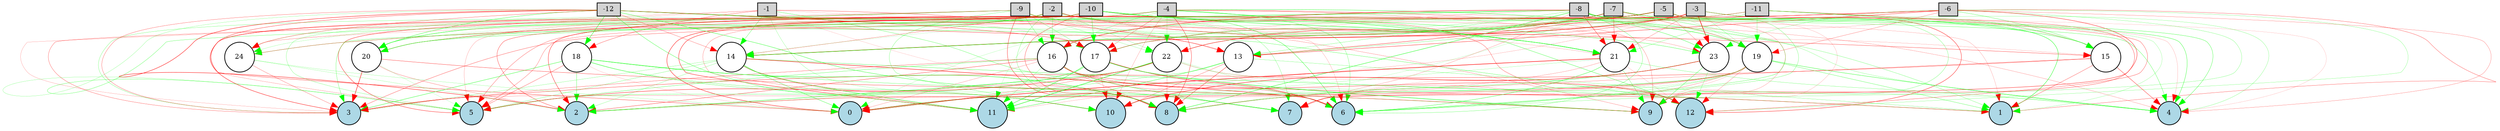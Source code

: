 digraph {
	node [fontsize=9 height=0.2 shape=circle width=0.2]
	-1 [fillcolor=lightgray shape=box style=filled]
	-2 [fillcolor=lightgray shape=box style=filled]
	-3 [fillcolor=lightgray shape=box style=filled]
	-4 [fillcolor=lightgray shape=box style=filled]
	-5 [fillcolor=lightgray shape=box style=filled]
	-6 [fillcolor=lightgray shape=box style=filled]
	-7 [fillcolor=lightgray shape=box style=filled]
	-8 [fillcolor=lightgray shape=box style=filled]
	-9 [fillcolor=lightgray shape=box style=filled]
	-10 [fillcolor=lightgray shape=box style=filled]
	-11 [fillcolor=lightgray shape=box style=filled]
	-12 [fillcolor=lightgray shape=box style=filled]
	0 [fillcolor=lightblue style=filled]
	1 [fillcolor=lightblue style=filled]
	2 [fillcolor=lightblue style=filled]
	3 [fillcolor=lightblue style=filled]
	4 [fillcolor=lightblue style=filled]
	5 [fillcolor=lightblue style=filled]
	6 [fillcolor=lightblue style=filled]
	7 [fillcolor=lightblue style=filled]
	8 [fillcolor=lightblue style=filled]
	9 [fillcolor=lightblue style=filled]
	10 [fillcolor=lightblue style=filled]
	11 [fillcolor=lightblue style=filled]
	12 [fillcolor=lightblue style=filled]
	13 [fillcolor=white style=filled]
	14 [fillcolor=white style=filled]
	15 [fillcolor=white style=filled]
	16 [fillcolor=white style=filled]
	17 [fillcolor=white style=filled]
	18 [fillcolor=white style=filled]
	19 [fillcolor=white style=filled]
	20 [fillcolor=white style=filled]
	21 [fillcolor=white style=filled]
	22 [fillcolor=white style=filled]
	23 [fillcolor=white style=filled]
	24 [fillcolor=white style=filled]
	-5 -> 19 [color=green penwidth=0.13696834938461627 style=solid]
	14 -> 2 [color=green penwidth=0.17870308398009213 style=solid]
	-1 -> 8 [color=green penwidth=0.16916830863404497 style=solid]
	14 -> 3 [color=green penwidth=0.1950646046805531 style=solid]
	-11 -> 5 [color=red penwidth=0.2501335525231737 style=solid]
	-2 -> 5 [color=red penwidth=0.18216383787768037 style=solid]
	-8 -> 1 [color=green penwidth=0.43267379746617884 style=solid]
	16 -> 0 [color=red penwidth=0.17754320582734534 style=solid]
	22 -> 8 [color=red penwidth=0.2009598144368005 style=solid]
	-7 -> 4 [color=green penwidth=0.31256335648131817 style=solid]
	14 -> 8 [color=red penwidth=0.2833181972797756 style=solid]
	-2 -> 9 [color=red penwidth=0.20994881106181723 style=solid]
	-6 -> 6 [color=green penwidth=0.20336083865110893 style=solid]
	-9 -> 10 [color=green penwidth=0.21823053600578912 style=solid]
	-4 -> 21 [color=green penwidth=0.42976586808515793 style=solid]
	-3 -> 2 [color=red penwidth=0.4260915371938434 style=solid]
	-8 -> 6 [color=green penwidth=0.2443902950005224 style=solid]
	17 -> 9 [color=green penwidth=0.518171664778577 style=solid]
	14 -> 11 [color=green penwidth=0.43348456542734004 style=solid]
	22 -> 0 [color=red penwidth=0.21836399127977296 style=solid]
	-12 -> 7 [color=green penwidth=0.37177080033380205 style=solid]
	21 -> 9 [color=green penwidth=0.2394085209832178 style=solid]
	-12 -> 14 [color=red penwidth=0.2362792695501522 style=solid]
	21 -> 4 [color=green penwidth=0.2205299622938845 style=solid]
	-11 -> 4 [color=red penwidth=0.13446762083133806 style=solid]
	18 -> 8 [color=green penwidth=0.443349996399358 style=solid]
	-5 -> 9 [color=green penwidth=0.22573276135909948 style=solid]
	24 -> 0 [color=green penwidth=0.16189312990368843 style=solid]
	-6 -> 15 [color=green penwidth=0.2691599098547651 style=solid]
	16 -> 7 [color=green penwidth=0.3486892297834717 style=solid]
	-3 -> 9 [color=red penwidth=0.32306145876667913 style=solid]
	23 -> 7 [color=red penwidth=0.123570873114754 style=solid]
	-6 -> 1 [color=red penwidth=0.27944784975321446 style=solid]
	-1 -> 18 [color=red penwidth=0.29322150032753974 style=solid]
	-11 -> 1 [color=green penwidth=0.16583391598806269 style=solid]
	21 -> 0 [color=red penwidth=0.6442532868974659 style=solid]
	-7 -> 5 [color=red penwidth=0.16191940512969044 style=solid]
	-12 -> 2 [color=red penwidth=0.4865521920620369 style=solid]
	14 -> 1 [color=green penwidth=0.2985744992690533 style=solid]
	-8 -> 23 [color=green penwidth=0.32183710621003947 style=solid]
	21 -> 8 [color=red penwidth=0.1903582581481289 style=solid]
	-12 -> 3 [color=red penwidth=0.2561101700125413 style=solid]
	18 -> 5 [color=red penwidth=0.27967406712684495 style=solid]
	-10 -> 2 [color=red penwidth=0.33669575712583943 style=solid]
	19 -> 7 [color=red penwidth=0.21522841739309467 style=solid]
	-10 -> 3 [color=red penwidth=0.4644319618846331 style=solid]
	-12 -> 23 [color=green penwidth=0.313942530283687 style=solid]
	20 -> 3 [color=red penwidth=0.5633619181281068 style=solid]
	-8 -> 16 [color=red penwidth=0.5192137523689132 style=solid]
	-8 -> 8 [color=green penwidth=0.44152912231396213 style=solid]
	-6 -> 17 [color=red penwidth=0.1453526376279261 style=solid]
	-10 -> 12 [color=green penwidth=0.3127966378853493 style=solid]
	-8 -> 3 [color=green penwidth=0.26179530437696497 style=solid]
	-6 -> 12 [color=green penwidth=0.19376232544804867 style=solid]
	-2 -> 22 [color=green penwidth=0.17316240281542203 style=solid]
	-10 -> 21 [color=green penwidth=0.4808646369584284 style=solid]
	16 -> 8 [color=red penwidth=0.19591209557284078 style=solid]
	-2 -> 15 [color=red penwidth=0.1382259144398443 style=solid]
	-7 -> 22 [color=red penwidth=0.45926270601841346 style=solid]
	-6 -> 7 [color=red penwidth=0.42313259058194563 style=solid]
	-4 -> 5 [color=red penwidth=0.4082767006579202 style=solid]
	-2 -> 0 [color=red penwidth=0.47907025070224163 style=solid]
	-10 -> 6 [color=red penwidth=0.14952908388050928 style=solid]
	-9 -> 4 [color=green penwidth=0.18472044036204988 style=solid]
	13 -> 0 [color=green penwidth=0.23716229222911717 style=solid]
	16 -> 5 [color=green penwidth=0.2821759314812602 style=solid]
	23 -> 8 [color=green penwidth=0.3310917197286548 style=solid]
	16 -> 2 [color=red penwidth=0.34929167340695577 style=solid]
	-6 -> 20 [color=red penwidth=0.35217873244782893 style=solid]
	18 -> 11 [color=green penwidth=0.27423743587873395 style=solid]
	15 -> 3 [color=red penwidth=0.3478476731519059 style=solid]
	-9 -> 8 [color=red penwidth=0.3863152811823588 style=solid]
	-4 -> 17 [color=red penwidth=0.23304336084026386 style=solid]
	-2 -> 4 [color=red penwidth=0.1799992343326876 style=solid]
	-6 -> 13 [color=red penwidth=0.39576611300239806 style=solid]
	-4 -> 10 [color=red penwidth=0.16304049222426992 style=solid]
	15 -> 1 [color=red penwidth=0.27793218840215483 style=solid]
	-7 -> 19 [color=red penwidth=0.275843176762943 style=solid]
	-10 -> 4 [color=green penwidth=0.28431398420397386 style=solid]
	22 -> 12 [color=red penwidth=0.14074004894049222 style=solid]
	-1 -> 17 [color=red penwidth=0.12098602428945741 style=solid]
	-4 -> 1 [color=red penwidth=0.15077842999896407 style=solid]
	-1 -> 3 [color=red penwidth=0.15213244278942828 style=solid]
	-12 -> 0 [color=red penwidth=0.3525501571777623 style=solid]
	20 -> 5 [color=green penwidth=0.11442431447915347 style=solid]
	-10 -> 5 [color=green penwidth=0.20176573324941194 style=solid]
	17 -> 2 [color=green penwidth=0.17343137556270177 style=solid]
	-3 -> 21 [color=red penwidth=0.21086764709993647 style=solid]
	-5 -> 22 [color=green penwidth=0.10744653682329694 style=solid]
	-5 -> 6 [color=green penwidth=0.22550610377471583 style=solid]
	-2 -> 24 [color=green penwidth=0.11411514108690818 style=solid]
	16 -> 3 [color=red penwidth=0.2746172446041516 style=solid]
	19 -> 3 [color=red penwidth=0.1947260621924529 style=solid]
	-5 -> 24 [color=red penwidth=0.35331449420977756 style=solid]
	-8 -> 0 [color=green penwidth=0.1240296235387407 style=solid]
	-4 -> 11 [color=green penwidth=0.11377223404877762 style=solid]
	-11 -> 24 [color=green penwidth=0.14308938227821305 style=solid]
	-8 -> 9 [color=red penwidth=0.1677315746402635 style=solid]
	-4 -> 19 [color=green penwidth=0.36466893648334575 style=solid]
	23 -> 10 [color=red penwidth=0.5072304523256855 style=solid]
	-9 -> 16 [color=green penwidth=0.22691469329042183 style=solid]
	-7 -> 21 [color=red penwidth=0.3194890308832281 style=solid]
	20 -> 2 [color=red penwidth=0.23070029014284432 style=solid]
	17 -> 6 [color=red penwidth=0.490512170280621 style=solid]
	-11 -> 15 [color=green penwidth=0.35854367741532966 style=solid]
	22 -> 2 [color=green penwidth=0.4448415685816778 style=solid]
	-5 -> 12 [color=red penwidth=0.42341704179060113 style=solid]
	-5 -> 4 [color=green penwidth=0.19247262888098193 style=solid]
	-1 -> 14 [color=green penwidth=0.26684324010329274 style=solid]
	-8 -> 20 [color=green penwidth=0.3110656449125382 style=solid]
	13 -> 1 [color=green penwidth=0.20643291089967275 style=solid]
	23 -> 12 [color=green penwidth=0.20427412766483216 style=solid]
	14 -> 5 [color=green penwidth=0.21857472039825154 style=solid]
	-5 -> 23 [color=red penwidth=0.18711778145411181 style=solid]
	-11 -> 12 [color=red penwidth=0.2954438860663976 style=solid]
	-12 -> 20 [color=green penwidth=0.35253602731520006 style=solid]
	-12 -> 12 [color=green penwidth=0.28360170988052746 style=solid]
	22 -> 4 [color=green penwidth=0.15375787625377152 style=solid]
	-4 -> 16 [color=green penwidth=0.1975513024226493 style=solid]
	-6 -> 19 [color=red penwidth=0.21927365708318491 style=solid]
	21 -> 6 [color=green penwidth=0.35499172869169227 style=solid]
	17 -> 11 [color=green penwidth=0.4150290995858912 style=solid]
	-8 -> 21 [color=red penwidth=0.3717248614382386 style=solid]
	-10 -> 8 [color=red penwidth=0.3145849267401122 style=solid]
	-9 -> 24 [color=red penwidth=0.15020811955493707 style=solid]
	-12 -> 10 [color=green penwidth=0.3111317247128924 style=solid]
	18 -> 9 [color=green penwidth=0.26249850476323033 style=solid]
	-4 -> 14 [color=green penwidth=0.10144459103678184 style=solid]
	-2 -> 20 [color=green penwidth=0.36572524610175583 style=solid]
	17 -> 10 [color=red penwidth=0.14811872543665863 style=solid]
	19 -> 6 [color=green penwidth=0.2140070136690176 style=solid]
	-3 -> 4 [color=red penwidth=0.10607934650187605 style=solid]
	-1 -> 6 [color=green penwidth=0.2655324456004731 style=solid]
	-7 -> 8 [color=green penwidth=0.11368885236301644 style=solid]
	-7 -> 6 [color=green penwidth=0.2785693462883365 style=solid]
	-2 -> 14 [color=red penwidth=0.24137608855513268 style=solid]
	21 -> 10 [color=green penwidth=0.152660334743505 style=solid]
	-2 -> 8 [color=green penwidth=0.22362175673095774 style=solid]
	-9 -> 3 [color=red penwidth=0.2648397891640804 style=solid]
	-2 -> 11 [color=red penwidth=0.4578253753303724 style=solid]
	-9 -> 20 [color=green penwidth=0.10859751802942096 style=solid]
	18 -> 2 [color=green penwidth=0.28974064171115976 style=solid]
	-12 -> 15 [color=red penwidth=0.3315069611405028 style=solid]
	-5 -> 16 [color=green penwidth=0.20435419955951728 style=solid]
	15 -> 4 [color=red penwidth=0.36561791161129886 style=solid]
	13 -> 10 [color=red penwidth=0.2401328934426157 style=solid]
	-12 -> 24 [color=red penwidth=0.286328749934047 style=solid]
	-8 -> 19 [color=green penwidth=0.14487966405133967 style=solid]
	-12 -> 17 [color=red penwidth=0.3515954205136891 style=solid]
	-12 -> 18 [color=green penwidth=0.41266302443697034 style=solid]
	22 -> 11 [color=green penwidth=0.5394883501203055 style=solid]
	15 -> 8 [color=red penwidth=0.2168193377340525 style=solid]
	-9 -> 13 [color=red penwidth=0.2096334075621093 style=solid]
	-8 -> 7 [color=red penwidth=0.17217511392839435 style=solid]
	-5 -> 14 [color=green penwidth=0.5128643694287291 style=solid]
	16 -> 11 [color=green penwidth=0.1580355177810733 style=solid]
	-12 -> 5 [color=green penwidth=0.1711920702954983 style=solid]
	-6 -> 3 [color=red penwidth=0.29224404703078355 style=solid]
	19 -> 10 [color=green penwidth=0.14883736717316115 style=solid]
	-4 -> 9 [color=red penwidth=0.21437174130420147 style=solid]
	18 -> 10 [color=green penwidth=0.2627199613618737 style=solid]
	-4 -> 23 [color=red penwidth=0.18271176293612978 style=solid]
	24 -> 3 [color=red penwidth=0.23414918440158447 style=solid]
	-5 -> 13 [color=red penwidth=0.39081625364638173 style=solid]
	-9 -> 12 [color=red penwidth=0.27458129532357034 style=solid]
	-8 -> 22 [color=red penwidth=0.1269774310077402 style=solid]
	-7 -> 20 [color=green penwidth=0.2842339188860089 style=solid]
	-10 -> 20 [color=green penwidth=0.1498665174572082 style=solid]
	19 -> 12 [color=red penwidth=0.18845135859114442 style=solid]
	-4 -> 22 [color=green penwidth=0.17018651640994736 style=solid]
	-2 -> 6 [color=green penwidth=0.3567442539096535 style=solid]
	23 -> 9 [color=green penwidth=0.2878943237940348 style=solid]
	-4 -> 6 [color=green penwidth=0.2374759614211682 style=solid]
	13 -> 11 [color=green penwidth=0.35720558417212 style=solid]
	-6 -> 23 [color=green penwidth=0.17103489920069553 style=solid]
	16 -> 12 [color=red penwidth=0.37468313670419706 style=solid]
	-2 -> 3 [color=green penwidth=0.2176535198270006 style=solid]
	21 -> 12 [color=red penwidth=0.11364371733384543 style=solid]
	24 -> 2 [color=green penwidth=0.15135970571879698 style=solid]
	-1 -> 24 [color=red penwidth=0.10830930882040396 style=solid]
	-3 -> 17 [color=red penwidth=0.28576213475657897 style=solid]
	-2 -> 16 [color=green penwidth=0.20993718649948873 style=solid]
	-9 -> 19 [color=green penwidth=0.16232243357110204 style=solid]
	19 -> 2 [color=red penwidth=0.3725388943651633 style=solid]
	-10 -> 11 [color=red penwidth=0.21165048550918253 style=solid]
	-10 -> 1 [color=green penwidth=0.22104796322958226 style=solid]
	14 -> 10 [color=red penwidth=0.17066139637272912 style=solid]
	-5 -> 15 [color=red penwidth=0.15280544888227335 style=solid]
	19 -> 4 [color=green penwidth=0.38395787027296013 style=solid]
	-4 -> 8 [color=red penwidth=0.36780068632783003 style=solid]
	19 -> 1 [color=green penwidth=0.27690104452248243 style=solid]
	19 -> 9 [color=red penwidth=0.11957186492164297 style=solid]
	-9 -> 5 [color=green penwidth=0.26205077075102 style=solid]
	-3 -> 19 [color=green penwidth=0.1604364139060378 style=solid]
	14 -> 0 [color=green penwidth=0.3133794474178292 style=solid]
	-9 -> 22 [color=green penwidth=0.1688440107237486 style=solid]
	18 -> 3 [color=green penwidth=0.37830016949829526 style=solid]
	-11 -> 17 [color=red penwidth=0.17225820114746057 style=solid]
	14 -> 6 [color=red penwidth=0.5466363557553233 style=solid]
	-5 -> 5 [color=red penwidth=0.26656138872437357 style=solid]
	18 -> 0 [color=red penwidth=0.11255474394982065 style=solid]
	-11 -> 21 [color=green penwidth=0.1892522017713403 style=solid]
	-9 -> 17 [color=green penwidth=0.21643333500360132 style=solid]
	-3 -> 13 [color=green penwidth=0.22670985432031304 style=solid]
	-8 -> 4 [color=green penwidth=0.3535995785067403 style=solid]
	19 -> 0 [color=green penwidth=0.3815842261081859 style=solid]
	-1 -> 7 [color=red penwidth=0.10041040342727338 style=solid]
	-3 -> 15 [color=green penwidth=0.2781128166357555 style=solid]
	16 -> 1 [color=red penwidth=0.3319771118316317 style=solid]
	17 -> 5 [color=green penwidth=0.27910075466859974 style=solid]
	16 -> 6 [color=red penwidth=0.24670586954887622 style=solid]
	20 -> 9 [color=red penwidth=0.33623662231969687 style=solid]
	22 -> 5 [color=red penwidth=0.44527189403590206 style=solid]
	-2 -> 7 [color=green penwidth=0.20349681892418575 style=solid]
	-3 -> 23 [color=red penwidth=0.7192752075791892 style=solid]
	-2 -> 21 [color=red penwidth=0.14238506898879166 style=solid]
	-4 -> 24 [color=green penwidth=0.1493703426575596 style=solid]
	-7 -> 9 [color=red penwidth=0.12241812511850234 style=solid]
	13 -> 8 [color=red penwidth=0.36548510857302663 style=solid]
	-3 -> 11 [color=red penwidth=0.14056872832611994 style=solid]
	-1 -> 13 [color=red penwidth=0.31287216065729667 style=solid]
	-11 -> 19 [color=green penwidth=0.20729903101903907 style=solid]
	-6 -> 4 [color=red penwidth=0.2089167928012734 style=solid]
	-10 -> 17 [color=green penwidth=0.2953403685073878 style=solid]
	-8 -> 13 [color=green penwidth=0.21113556018108626 style=solid]
	-3 -> 14 [color=red penwidth=0.6602044246080283 style=solid]
	-7 -> 17 [color=green penwidth=0.3075437294995187 style=solid]
	22 -> 6 [color=green penwidth=0.14179823419838317 style=solid]
}
